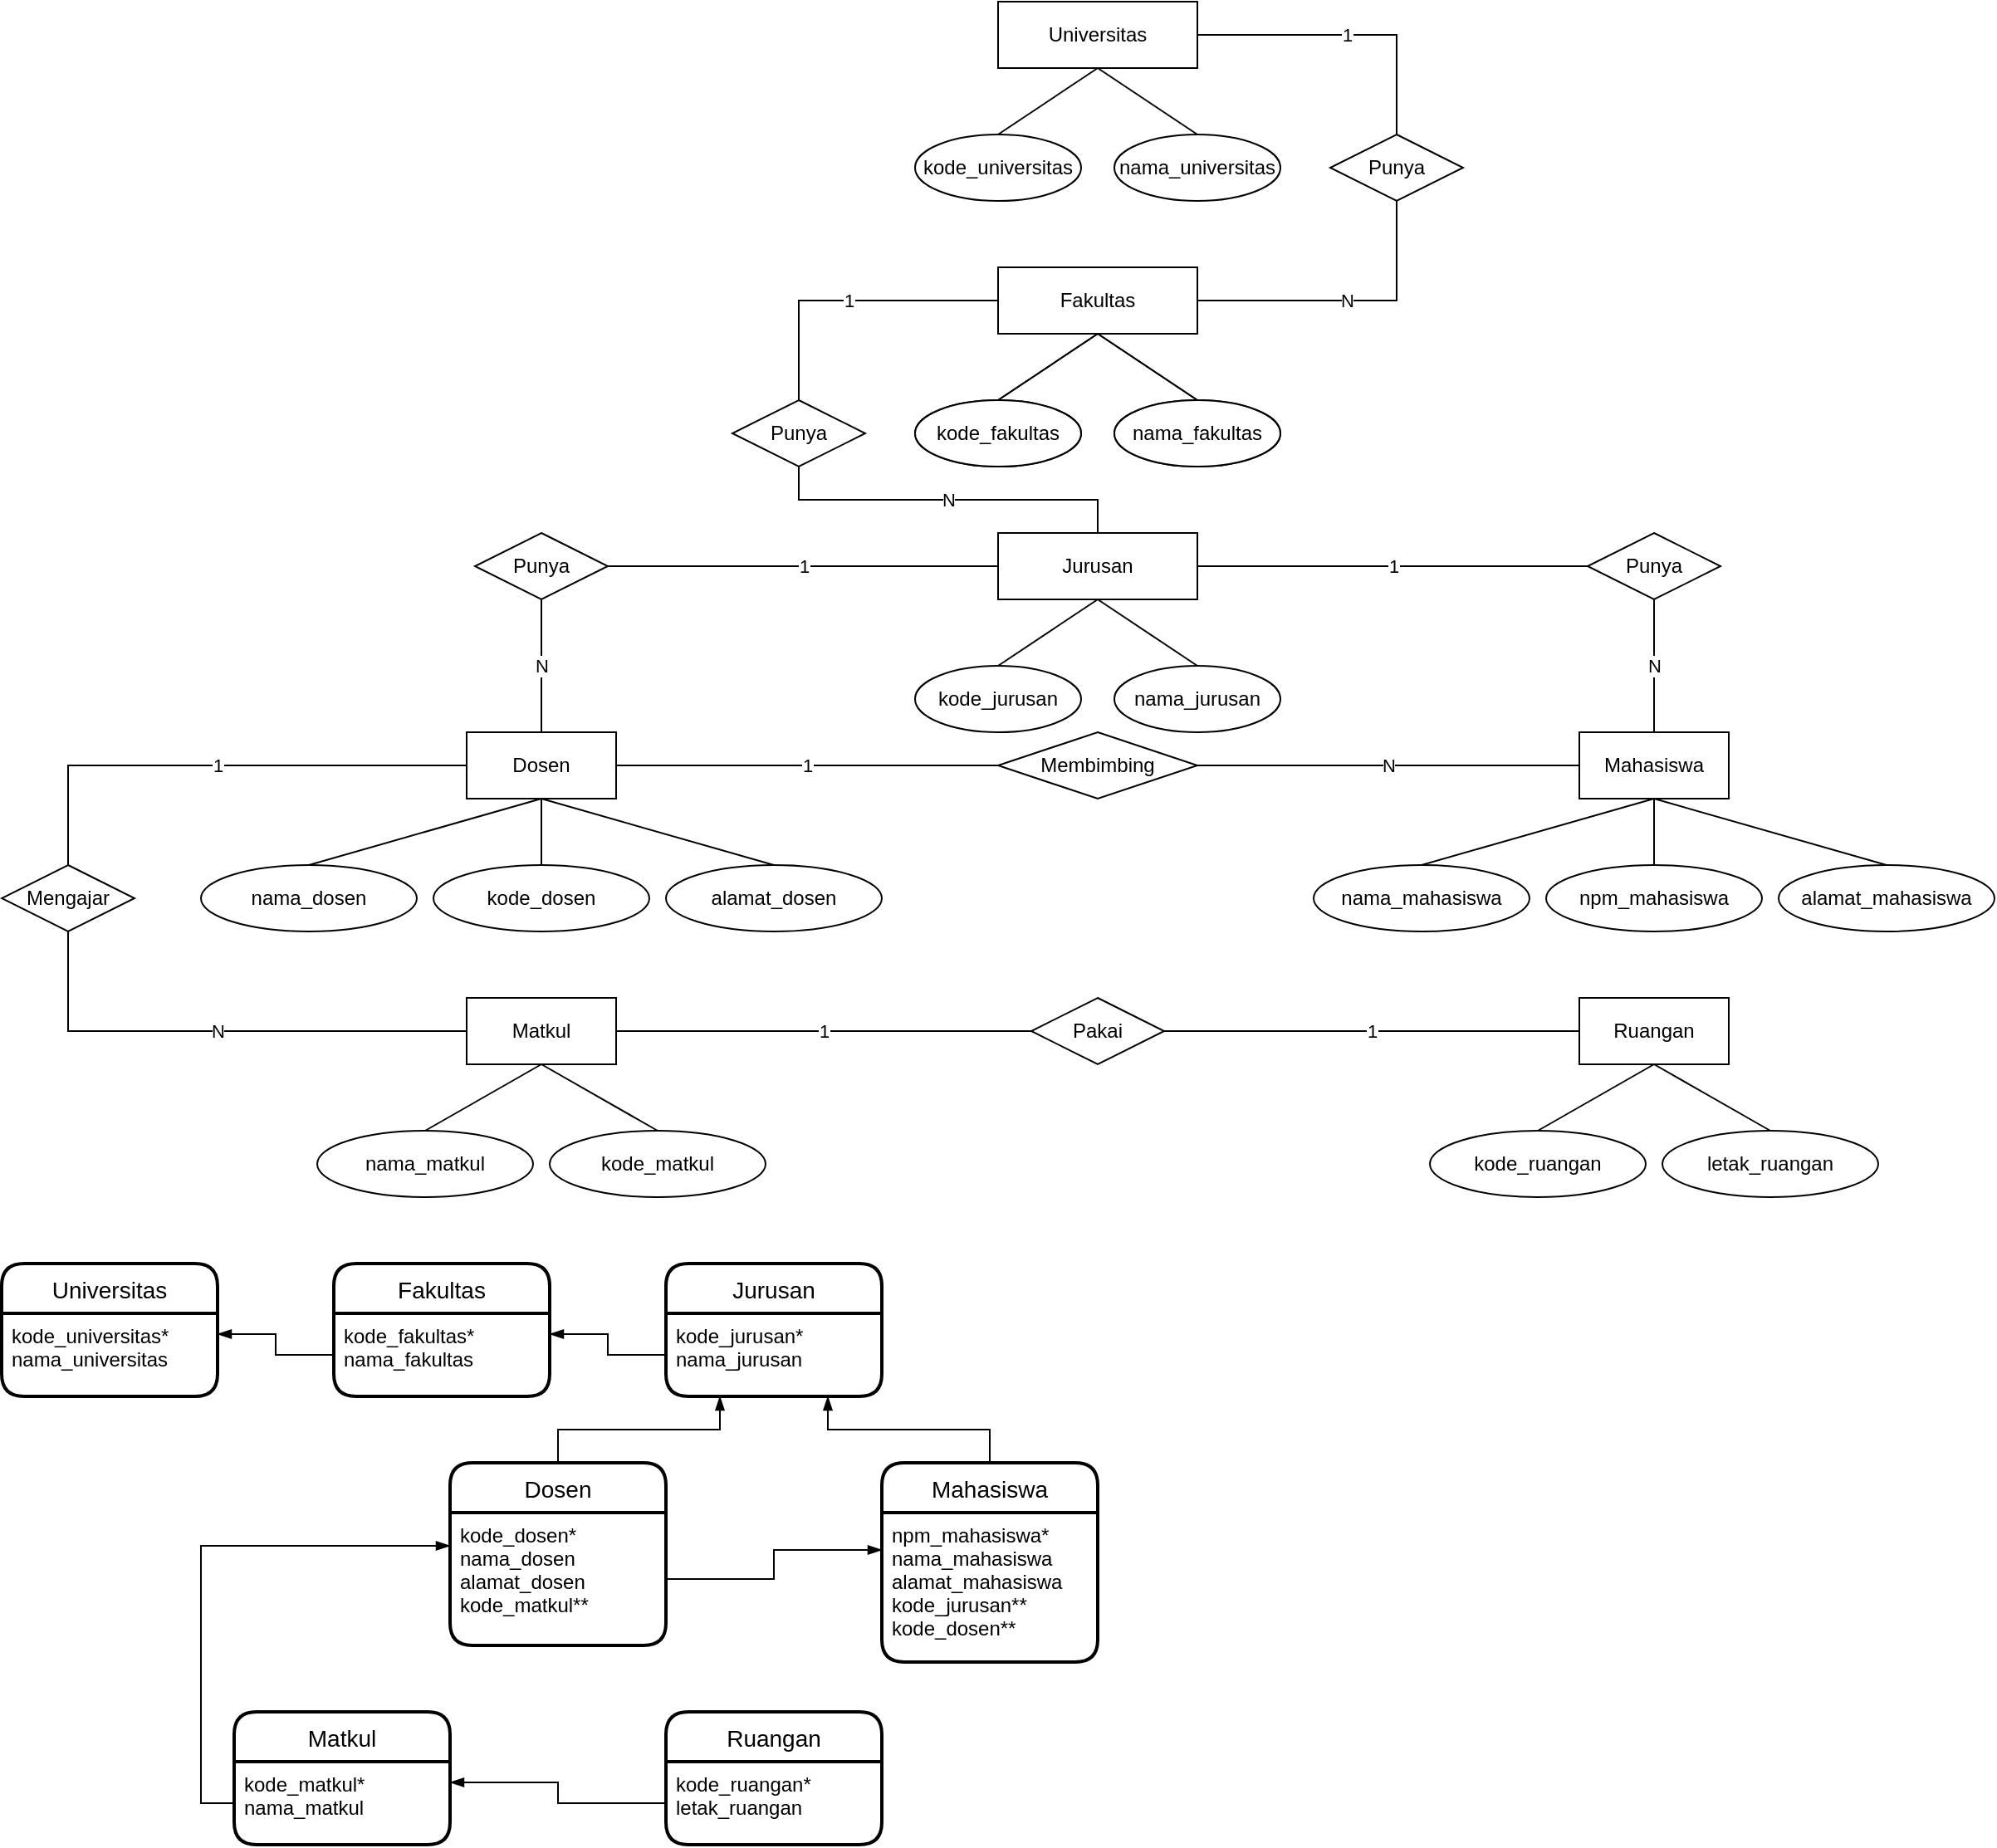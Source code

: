 <mxfile version="16.6.6" type="device"><diagram id="R2lEEEUBdFMjLlhIrx00" name="Page-1"><mxGraphModel dx="2148" dy="700" grid="1" gridSize="10" guides="1" tooltips="1" connect="1" arrows="1" fold="1" page="1" pageScale="1" pageWidth="850" pageHeight="1100" math="0" shadow="0" extFonts="Permanent Marker^https://fonts.googleapis.com/css?family=Permanent+Marker"><root><mxCell id="0"/><mxCell id="1" parent="0"/><mxCell id="WU5f_zGWsLrzpqr4RJWe-15" value="1" style="edgeStyle=orthogonalEdgeStyle;rounded=0;orthogonalLoop=1;jettySize=auto;html=1;exitX=1;exitY=0.5;exitDx=0;exitDy=0;entryX=0.5;entryY=0;entryDx=0;entryDy=0;endArrow=none;endFill=0;" edge="1" parent="1" source="WU5f_zGWsLrzpqr4RJWe-1" target="WU5f_zGWsLrzpqr4RJWe-9"><mxGeometry relative="1" as="geometry"/></mxCell><mxCell id="WU5f_zGWsLrzpqr4RJWe-1" value="Universitas" style="rounded=0;whiteSpace=wrap;html=1;" vertex="1" parent="1"><mxGeometry x="200" width="120" height="40" as="geometry"/></mxCell><mxCell id="WU5f_zGWsLrzpqr4RJWe-7" style="rounded=0;orthogonalLoop=1;jettySize=auto;html=1;exitX=0.5;exitY=0;exitDx=0;exitDy=0;entryX=0.5;entryY=1;entryDx=0;entryDy=0;endArrow=none;endFill=0;" edge="1" parent="1" source="WU5f_zGWsLrzpqr4RJWe-2" target="WU5f_zGWsLrzpqr4RJWe-1"><mxGeometry relative="1" as="geometry"/></mxCell><mxCell id="WU5f_zGWsLrzpqr4RJWe-2" value="kode_universitas" style="ellipse;whiteSpace=wrap;html=1;align=center;" vertex="1" parent="1"><mxGeometry x="150" y="80" width="100" height="40" as="geometry"/></mxCell><mxCell id="WU5f_zGWsLrzpqr4RJWe-8" style="edgeStyle=none;rounded=0;orthogonalLoop=1;jettySize=auto;html=1;exitX=0.5;exitY=0;exitDx=0;exitDy=0;endArrow=none;endFill=0;" edge="1" parent="1" source="WU5f_zGWsLrzpqr4RJWe-5"><mxGeometry relative="1" as="geometry"><mxPoint x="260" y="40" as="targetPoint"/></mxGeometry></mxCell><mxCell id="WU5f_zGWsLrzpqr4RJWe-5" value="nama_universitas" style="ellipse;whiteSpace=wrap;html=1;align=center;" vertex="1" parent="1"><mxGeometry x="270" y="80" width="100" height="40" as="geometry"/></mxCell><mxCell id="WU5f_zGWsLrzpqr4RJWe-16" value="N" style="edgeStyle=orthogonalEdgeStyle;rounded=0;orthogonalLoop=1;jettySize=auto;html=1;exitX=0.5;exitY=1;exitDx=0;exitDy=0;entryX=1;entryY=0.5;entryDx=0;entryDy=0;endArrow=none;endFill=0;" edge="1" parent="1" source="WU5f_zGWsLrzpqr4RJWe-9" target="WU5f_zGWsLrzpqr4RJWe-10"><mxGeometry relative="1" as="geometry"/></mxCell><mxCell id="WU5f_zGWsLrzpqr4RJWe-9" value="Punya" style="shape=rhombus;perimeter=rhombusPerimeter;whiteSpace=wrap;html=1;align=center;" vertex="1" parent="1"><mxGeometry x="400" y="80" width="80" height="40" as="geometry"/></mxCell><mxCell id="WU5f_zGWsLrzpqr4RJWe-10" value="Fakultas" style="rounded=0;whiteSpace=wrap;html=1;" vertex="1" parent="1"><mxGeometry x="200" y="160" width="120" height="40" as="geometry"/></mxCell><mxCell id="WU5f_zGWsLrzpqr4RJWe-11" style="rounded=0;orthogonalLoop=1;jettySize=auto;html=1;exitX=0.5;exitY=0;exitDx=0;exitDy=0;entryX=0.5;entryY=1;entryDx=0;entryDy=0;endArrow=none;endFill=0;" edge="1" parent="1" source="WU5f_zGWsLrzpqr4RJWe-12" target="WU5f_zGWsLrzpqr4RJWe-10"><mxGeometry relative="1" as="geometry"/></mxCell><mxCell id="WU5f_zGWsLrzpqr4RJWe-12" value="kode_fakultas" style="ellipse;whiteSpace=wrap;html=1;align=center;" vertex="1" parent="1"><mxGeometry x="150" y="240" width="100" height="40" as="geometry"/></mxCell><mxCell id="WU5f_zGWsLrzpqr4RJWe-13" style="edgeStyle=none;rounded=0;orthogonalLoop=1;jettySize=auto;html=1;exitX=0.5;exitY=0;exitDx=0;exitDy=0;endArrow=none;endFill=0;" edge="1" parent="1" source="WU5f_zGWsLrzpqr4RJWe-14"><mxGeometry relative="1" as="geometry"><mxPoint x="260" y="200" as="targetPoint"/></mxGeometry></mxCell><mxCell id="WU5f_zGWsLrzpqr4RJWe-14" value="nama_fakultas" style="ellipse;whiteSpace=wrap;html=1;align=center;" vertex="1" parent="1"><mxGeometry x="270" y="240" width="100" height="40" as="geometry"/></mxCell><mxCell id="WU5f_zGWsLrzpqr4RJWe-36" value="1" style="edgeStyle=orthogonalEdgeStyle;rounded=0;orthogonalLoop=1;jettySize=auto;html=1;exitX=0;exitY=0.5;exitDx=0;exitDy=0;entryX=0.5;entryY=0;entryDx=0;entryDy=0;endArrow=none;endFill=0;" edge="1" parent="1" source="WU5f_zGWsLrzpqr4RJWe-17" target="WU5f_zGWsLrzpqr4RJWe-34"><mxGeometry relative="1" as="geometry"/></mxCell><mxCell id="WU5f_zGWsLrzpqr4RJWe-17" value="Fakultas" style="rounded=0;whiteSpace=wrap;html=1;" vertex="1" parent="1"><mxGeometry x="200" y="160" width="120" height="40" as="geometry"/></mxCell><mxCell id="WU5f_zGWsLrzpqr4RJWe-18" style="rounded=0;orthogonalLoop=1;jettySize=auto;html=1;exitX=0.5;exitY=0;exitDx=0;exitDy=0;entryX=0.5;entryY=1;entryDx=0;entryDy=0;endArrow=none;endFill=0;" edge="1" parent="1" source="WU5f_zGWsLrzpqr4RJWe-19" target="WU5f_zGWsLrzpqr4RJWe-17"><mxGeometry relative="1" as="geometry"/></mxCell><mxCell id="WU5f_zGWsLrzpqr4RJWe-19" value="kode_fakultas" style="ellipse;whiteSpace=wrap;html=1;align=center;" vertex="1" parent="1"><mxGeometry x="150" y="240" width="100" height="40" as="geometry"/></mxCell><mxCell id="WU5f_zGWsLrzpqr4RJWe-20" style="edgeStyle=none;rounded=0;orthogonalLoop=1;jettySize=auto;html=1;exitX=0.5;exitY=0;exitDx=0;exitDy=0;endArrow=none;endFill=0;" edge="1" parent="1" source="WU5f_zGWsLrzpqr4RJWe-21"><mxGeometry relative="1" as="geometry"><mxPoint x="260" y="200" as="targetPoint"/></mxGeometry></mxCell><mxCell id="WU5f_zGWsLrzpqr4RJWe-21" value="nama_fakultas" style="ellipse;whiteSpace=wrap;html=1;align=center;" vertex="1" parent="1"><mxGeometry x="270" y="240" width="100" height="40" as="geometry"/></mxCell><mxCell id="WU5f_zGWsLrzpqr4RJWe-66" value="1" style="edgeStyle=orthogonalEdgeStyle;rounded=0;orthogonalLoop=1;jettySize=auto;html=1;exitX=1;exitY=0.5;exitDx=0;exitDy=0;entryX=0;entryY=0.5;entryDx=0;entryDy=0;endArrow=none;endFill=0;" edge="1" parent="1" source="WU5f_zGWsLrzpqr4RJWe-27" target="WU5f_zGWsLrzpqr4RJWe-65"><mxGeometry relative="1" as="geometry"/></mxCell><mxCell id="WU5f_zGWsLrzpqr4RJWe-27" value="Jurusan" style="rounded=0;whiteSpace=wrap;html=1;" vertex="1" parent="1"><mxGeometry x="200" y="320" width="120" height="40" as="geometry"/></mxCell><mxCell id="WU5f_zGWsLrzpqr4RJWe-28" style="rounded=0;orthogonalLoop=1;jettySize=auto;html=1;exitX=0.5;exitY=0;exitDx=0;exitDy=0;entryX=0.5;entryY=1;entryDx=0;entryDy=0;endArrow=none;endFill=0;" edge="1" parent="1" source="WU5f_zGWsLrzpqr4RJWe-29" target="WU5f_zGWsLrzpqr4RJWe-27"><mxGeometry relative="1" as="geometry"/></mxCell><mxCell id="WU5f_zGWsLrzpqr4RJWe-29" value="kode_jurusan" style="ellipse;whiteSpace=wrap;html=1;align=center;" vertex="1" parent="1"><mxGeometry x="150" y="400" width="100" height="40" as="geometry"/></mxCell><mxCell id="WU5f_zGWsLrzpqr4RJWe-30" style="edgeStyle=none;rounded=0;orthogonalLoop=1;jettySize=auto;html=1;exitX=0.5;exitY=0;exitDx=0;exitDy=0;endArrow=none;endFill=0;" edge="1" parent="1" source="WU5f_zGWsLrzpqr4RJWe-31"><mxGeometry relative="1" as="geometry"><mxPoint x="260" y="360" as="targetPoint"/></mxGeometry></mxCell><mxCell id="WU5f_zGWsLrzpqr4RJWe-31" value="nama_jurusan" style="ellipse;whiteSpace=wrap;html=1;align=center;" vertex="1" parent="1"><mxGeometry x="270" y="400" width="100" height="40" as="geometry"/></mxCell><mxCell id="WU5f_zGWsLrzpqr4RJWe-37" value="N" style="edgeStyle=orthogonalEdgeStyle;rounded=0;orthogonalLoop=1;jettySize=auto;html=1;exitX=0.5;exitY=1;exitDx=0;exitDy=0;entryX=0.5;entryY=0;entryDx=0;entryDy=0;endArrow=none;endFill=0;" edge="1" parent="1" source="WU5f_zGWsLrzpqr4RJWe-34" target="WU5f_zGWsLrzpqr4RJWe-27"><mxGeometry relative="1" as="geometry"/></mxCell><mxCell id="WU5f_zGWsLrzpqr4RJWe-34" value="Punya" style="shape=rhombus;perimeter=rhombusPerimeter;whiteSpace=wrap;html=1;align=center;" vertex="1" parent="1"><mxGeometry x="40" y="240" width="80" height="40" as="geometry"/></mxCell><mxCell id="WU5f_zGWsLrzpqr4RJWe-39" style="edgeStyle=none;curved=1;rounded=0;orthogonalLoop=1;jettySize=auto;html=1;exitX=0.5;exitY=1;exitDx=0;exitDy=0;entryX=0.5;entryY=0;entryDx=0;entryDy=0;endArrow=none;startSize=14;endSize=14;sourcePerimeterSpacing=8;targetPerimeterSpacing=8;endFill=0;" edge="1" parent="1" source="WU5f_zGWsLrzpqr4RJWe-42" target="WU5f_zGWsLrzpqr4RJWe-43"><mxGeometry relative="1" as="geometry"/></mxCell><mxCell id="WU5f_zGWsLrzpqr4RJWe-40" style="edgeStyle=none;curved=1;rounded=0;orthogonalLoop=1;jettySize=auto;html=1;exitX=0.5;exitY=1;exitDx=0;exitDy=0;entryX=0.5;entryY=0;entryDx=0;entryDy=0;endArrow=none;endFill=0;startSize=14;endSize=14;sourcePerimeterSpacing=8;targetPerimeterSpacing=8;" edge="1" parent="1" source="WU5f_zGWsLrzpqr4RJWe-42" target="WU5f_zGWsLrzpqr4RJWe-44"><mxGeometry relative="1" as="geometry"/></mxCell><mxCell id="WU5f_zGWsLrzpqr4RJWe-41" style="edgeStyle=none;curved=1;rounded=0;orthogonalLoop=1;jettySize=auto;html=1;exitX=0.5;exitY=1;exitDx=0;exitDy=0;entryX=0.5;entryY=0;entryDx=0;entryDy=0;endArrow=none;endFill=0;startSize=14;endSize=14;sourcePerimeterSpacing=8;targetPerimeterSpacing=8;" edge="1" parent="1" source="WU5f_zGWsLrzpqr4RJWe-42" target="WU5f_zGWsLrzpqr4RJWe-45"><mxGeometry relative="1" as="geometry"/></mxCell><mxCell id="WU5f_zGWsLrzpqr4RJWe-42" value="Mahasiswa" style="rounded=0;whiteSpace=wrap;html=1;hachureGap=4;" vertex="1" parent="1"><mxGeometry x="550" y="440" width="90" height="40" as="geometry"/></mxCell><mxCell id="WU5f_zGWsLrzpqr4RJWe-43" value="nama_mahasiswa" style="ellipse;whiteSpace=wrap;html=1;hachureGap=4;" vertex="1" parent="1"><mxGeometry x="390" y="520" width="130" height="40" as="geometry"/></mxCell><mxCell id="WU5f_zGWsLrzpqr4RJWe-44" value="npm_mahasiswa" style="ellipse;whiteSpace=wrap;html=1;hachureGap=4;" vertex="1" parent="1"><mxGeometry x="530" y="520" width="130" height="40" as="geometry"/></mxCell><mxCell id="WU5f_zGWsLrzpqr4RJWe-45" value="alamat_mahasiswa" style="ellipse;whiteSpace=wrap;html=1;hachureGap=4;" vertex="1" parent="1"><mxGeometry x="670" y="520" width="130" height="40" as="geometry"/></mxCell><mxCell id="WU5f_zGWsLrzpqr4RJWe-54" style="edgeStyle=none;curved=1;rounded=0;orthogonalLoop=1;jettySize=auto;html=1;exitX=0.5;exitY=1;exitDx=0;exitDy=0;entryX=0.5;entryY=0;entryDx=0;entryDy=0;endArrow=none;startSize=14;endSize=14;sourcePerimeterSpacing=8;targetPerimeterSpacing=8;endFill=0;" edge="1" parent="1" source="WU5f_zGWsLrzpqr4RJWe-57" target="WU5f_zGWsLrzpqr4RJWe-58"><mxGeometry relative="1" as="geometry"/></mxCell><mxCell id="WU5f_zGWsLrzpqr4RJWe-55" style="edgeStyle=none;curved=1;rounded=0;orthogonalLoop=1;jettySize=auto;html=1;exitX=0.5;exitY=1;exitDx=0;exitDy=0;entryX=0.5;entryY=0;entryDx=0;entryDy=0;endArrow=none;endFill=0;startSize=14;endSize=14;sourcePerimeterSpacing=8;targetPerimeterSpacing=8;" edge="1" parent="1" source="WU5f_zGWsLrzpqr4RJWe-57" target="WU5f_zGWsLrzpqr4RJWe-59"><mxGeometry relative="1" as="geometry"/></mxCell><mxCell id="WU5f_zGWsLrzpqr4RJWe-56" style="edgeStyle=none;curved=1;rounded=0;orthogonalLoop=1;jettySize=auto;html=1;exitX=0.5;exitY=1;exitDx=0;exitDy=0;entryX=0.5;entryY=0;entryDx=0;entryDy=0;endArrow=none;endFill=0;startSize=14;endSize=14;sourcePerimeterSpacing=8;targetPerimeterSpacing=8;" edge="1" parent="1" source="WU5f_zGWsLrzpqr4RJWe-57" target="WU5f_zGWsLrzpqr4RJWe-60"><mxGeometry relative="1" as="geometry"/></mxCell><mxCell id="WU5f_zGWsLrzpqr4RJWe-69" value="1" style="edgeStyle=orthogonalEdgeStyle;rounded=0;orthogonalLoop=1;jettySize=auto;html=1;exitX=1;exitY=0.5;exitDx=0;exitDy=0;entryX=0;entryY=0.5;entryDx=0;entryDy=0;endArrow=none;endFill=0;" edge="1" parent="1" source="WU5f_zGWsLrzpqr4RJWe-57" target="WU5f_zGWsLrzpqr4RJWe-68"><mxGeometry relative="1" as="geometry"/></mxCell><mxCell id="WU5f_zGWsLrzpqr4RJWe-80" value="1" style="edgeStyle=orthogonalEdgeStyle;rounded=0;orthogonalLoop=1;jettySize=auto;html=1;exitX=0;exitY=0.5;exitDx=0;exitDy=0;entryX=0.5;entryY=0;entryDx=0;entryDy=0;endArrow=none;endFill=0;" edge="1" parent="1" source="WU5f_zGWsLrzpqr4RJWe-57" target="WU5f_zGWsLrzpqr4RJWe-71"><mxGeometry relative="1" as="geometry"/></mxCell><mxCell id="WU5f_zGWsLrzpqr4RJWe-57" value="Dosen" style="rounded=0;whiteSpace=wrap;html=1;hachureGap=4;" vertex="1" parent="1"><mxGeometry x="-120" y="440" width="90" height="40" as="geometry"/></mxCell><mxCell id="WU5f_zGWsLrzpqr4RJWe-58" value="nama_dosen" style="ellipse;whiteSpace=wrap;html=1;hachureGap=4;" vertex="1" parent="1"><mxGeometry x="-280" y="520" width="130" height="40" as="geometry"/></mxCell><mxCell id="WU5f_zGWsLrzpqr4RJWe-59" value="kode_dosen" style="ellipse;whiteSpace=wrap;html=1;hachureGap=4;" vertex="1" parent="1"><mxGeometry x="-140" y="520" width="130" height="40" as="geometry"/></mxCell><mxCell id="WU5f_zGWsLrzpqr4RJWe-60" value="alamat_dosen" style="ellipse;whiteSpace=wrap;html=1;hachureGap=4;" vertex="1" parent="1"><mxGeometry y="520" width="130" height="40" as="geometry"/></mxCell><mxCell id="WU5f_zGWsLrzpqr4RJWe-62" value="1" style="edgeStyle=orthogonalEdgeStyle;rounded=0;orthogonalLoop=1;jettySize=auto;html=1;exitX=1;exitY=0.5;exitDx=0;exitDy=0;entryX=0;entryY=0.5;entryDx=0;entryDy=0;endArrow=none;endFill=0;" edge="1" parent="1" source="WU5f_zGWsLrzpqr4RJWe-61" target="WU5f_zGWsLrzpqr4RJWe-27"><mxGeometry relative="1" as="geometry"/></mxCell><mxCell id="WU5f_zGWsLrzpqr4RJWe-63" value="N" style="edgeStyle=orthogonalEdgeStyle;rounded=0;orthogonalLoop=1;jettySize=auto;html=1;exitX=0.5;exitY=1;exitDx=0;exitDy=0;entryX=0.5;entryY=0;entryDx=0;entryDy=0;endArrow=none;endFill=0;" edge="1" parent="1" source="WU5f_zGWsLrzpqr4RJWe-61" target="WU5f_zGWsLrzpqr4RJWe-57"><mxGeometry relative="1" as="geometry"/></mxCell><mxCell id="WU5f_zGWsLrzpqr4RJWe-61" value="Punya" style="shape=rhombus;perimeter=rhombusPerimeter;whiteSpace=wrap;html=1;align=center;" vertex="1" parent="1"><mxGeometry x="-115" y="320" width="80" height="40" as="geometry"/></mxCell><mxCell id="WU5f_zGWsLrzpqr4RJWe-67" value="N" style="edgeStyle=orthogonalEdgeStyle;rounded=0;orthogonalLoop=1;jettySize=auto;html=1;exitX=0.5;exitY=1;exitDx=0;exitDy=0;entryX=0.5;entryY=0;entryDx=0;entryDy=0;endArrow=none;endFill=0;" edge="1" parent="1" source="WU5f_zGWsLrzpqr4RJWe-65" target="WU5f_zGWsLrzpqr4RJWe-42"><mxGeometry relative="1" as="geometry"/></mxCell><mxCell id="WU5f_zGWsLrzpqr4RJWe-65" value="Punya" style="shape=rhombus;perimeter=rhombusPerimeter;whiteSpace=wrap;html=1;align=center;" vertex="1" parent="1"><mxGeometry x="555" y="320" width="80" height="40" as="geometry"/></mxCell><mxCell id="WU5f_zGWsLrzpqr4RJWe-70" value="N" style="edgeStyle=orthogonalEdgeStyle;rounded=0;orthogonalLoop=1;jettySize=auto;html=1;exitX=1;exitY=0.5;exitDx=0;exitDy=0;entryX=0;entryY=0.5;entryDx=0;entryDy=0;endArrow=none;endFill=0;" edge="1" parent="1" source="WU5f_zGWsLrzpqr4RJWe-68" target="WU5f_zGWsLrzpqr4RJWe-42"><mxGeometry relative="1" as="geometry"/></mxCell><mxCell id="WU5f_zGWsLrzpqr4RJWe-68" value="Membimbing" style="shape=rhombus;perimeter=rhombusPerimeter;whiteSpace=wrap;html=1;align=center;" vertex="1" parent="1"><mxGeometry x="200" y="440" width="120" height="40" as="geometry"/></mxCell><mxCell id="WU5f_zGWsLrzpqr4RJWe-81" value="N" style="edgeStyle=orthogonalEdgeStyle;rounded=0;orthogonalLoop=1;jettySize=auto;html=1;exitX=0.5;exitY=1;exitDx=0;exitDy=0;entryX=0;entryY=0.5;entryDx=0;entryDy=0;endArrow=none;endFill=0;" edge="1" parent="1" source="WU5f_zGWsLrzpqr4RJWe-71" target="WU5f_zGWsLrzpqr4RJWe-75"><mxGeometry relative="1" as="geometry"/></mxCell><mxCell id="WU5f_zGWsLrzpqr4RJWe-71" value="Mengajar" style="shape=rhombus;perimeter=rhombusPerimeter;whiteSpace=wrap;html=1;align=center;" vertex="1" parent="1"><mxGeometry x="-400" y="520" width="80" height="40" as="geometry"/></mxCell><mxCell id="WU5f_zGWsLrzpqr4RJWe-72" style="edgeStyle=none;curved=1;rounded=0;orthogonalLoop=1;jettySize=auto;html=1;exitX=0.5;exitY=1;exitDx=0;exitDy=0;entryX=0.5;entryY=0;entryDx=0;entryDy=0;endArrow=none;startSize=14;endSize=14;sourcePerimeterSpacing=8;targetPerimeterSpacing=8;endFill=0;" edge="1" parent="1" source="WU5f_zGWsLrzpqr4RJWe-75" target="WU5f_zGWsLrzpqr4RJWe-76"><mxGeometry relative="1" as="geometry"/></mxCell><mxCell id="WU5f_zGWsLrzpqr4RJWe-73" style="edgeStyle=none;curved=1;rounded=0;orthogonalLoop=1;jettySize=auto;html=1;exitX=0.5;exitY=1;exitDx=0;exitDy=0;entryX=0.5;entryY=0;entryDx=0;entryDy=0;endArrow=none;endFill=0;startSize=14;endSize=14;sourcePerimeterSpacing=8;targetPerimeterSpacing=8;" edge="1" parent="1" source="WU5f_zGWsLrzpqr4RJWe-75" target="WU5f_zGWsLrzpqr4RJWe-77"><mxGeometry relative="1" as="geometry"/></mxCell><mxCell id="WU5f_zGWsLrzpqr4RJWe-89" value="1" style="edgeStyle=orthogonalEdgeStyle;rounded=0;orthogonalLoop=1;jettySize=auto;html=1;exitX=1;exitY=0.5;exitDx=0;exitDy=0;entryX=0;entryY=0.5;entryDx=0;entryDy=0;endArrow=none;endFill=0;" edge="1" parent="1" source="WU5f_zGWsLrzpqr4RJWe-75" target="WU5f_zGWsLrzpqr4RJWe-82"><mxGeometry relative="1" as="geometry"/></mxCell><mxCell id="WU5f_zGWsLrzpqr4RJWe-75" value="Matkul" style="rounded=0;whiteSpace=wrap;html=1;hachureGap=4;" vertex="1" parent="1"><mxGeometry x="-120" y="600" width="90" height="40" as="geometry"/></mxCell><mxCell id="WU5f_zGWsLrzpqr4RJWe-76" value="nama_matkul" style="ellipse;whiteSpace=wrap;html=1;hachureGap=4;" vertex="1" parent="1"><mxGeometry x="-210" y="680" width="130" height="40" as="geometry"/></mxCell><mxCell id="WU5f_zGWsLrzpqr4RJWe-77" value="kode_matkul" style="ellipse;whiteSpace=wrap;html=1;hachureGap=4;" vertex="1" parent="1"><mxGeometry x="-70" y="680" width="130" height="40" as="geometry"/></mxCell><mxCell id="WU5f_zGWsLrzpqr4RJWe-90" value="1" style="edgeStyle=orthogonalEdgeStyle;rounded=0;orthogonalLoop=1;jettySize=auto;html=1;exitX=1;exitY=0.5;exitDx=0;exitDy=0;entryX=0;entryY=0.5;entryDx=0;entryDy=0;endArrow=none;endFill=0;" edge="1" parent="1" source="WU5f_zGWsLrzpqr4RJWe-82" target="WU5f_zGWsLrzpqr4RJWe-86"><mxGeometry relative="1" as="geometry"/></mxCell><mxCell id="WU5f_zGWsLrzpqr4RJWe-82" value="Pakai" style="shape=rhombus;perimeter=rhombusPerimeter;whiteSpace=wrap;html=1;align=center;" vertex="1" parent="1"><mxGeometry x="220" y="600" width="80" height="40" as="geometry"/></mxCell><mxCell id="WU5f_zGWsLrzpqr4RJWe-84" style="edgeStyle=none;curved=1;rounded=0;orthogonalLoop=1;jettySize=auto;html=1;exitX=0.5;exitY=1;exitDx=0;exitDy=0;entryX=0.5;entryY=0;entryDx=0;entryDy=0;endArrow=none;startSize=14;endSize=14;sourcePerimeterSpacing=8;targetPerimeterSpacing=8;endFill=0;" edge="1" parent="1" source="WU5f_zGWsLrzpqr4RJWe-86" target="WU5f_zGWsLrzpqr4RJWe-87"><mxGeometry relative="1" as="geometry"/></mxCell><mxCell id="WU5f_zGWsLrzpqr4RJWe-85" style="edgeStyle=none;curved=1;rounded=0;orthogonalLoop=1;jettySize=auto;html=1;exitX=0.5;exitY=1;exitDx=0;exitDy=0;entryX=0.5;entryY=0;entryDx=0;entryDy=0;endArrow=none;endFill=0;startSize=14;endSize=14;sourcePerimeterSpacing=8;targetPerimeterSpacing=8;" edge="1" parent="1" source="WU5f_zGWsLrzpqr4RJWe-86" target="WU5f_zGWsLrzpqr4RJWe-88"><mxGeometry relative="1" as="geometry"/></mxCell><mxCell id="WU5f_zGWsLrzpqr4RJWe-86" value="Ruangan" style="rounded=0;whiteSpace=wrap;html=1;hachureGap=4;" vertex="1" parent="1"><mxGeometry x="550" y="600" width="90" height="40" as="geometry"/></mxCell><mxCell id="WU5f_zGWsLrzpqr4RJWe-87" value="kode_ruangan" style="ellipse;whiteSpace=wrap;html=1;hachureGap=4;" vertex="1" parent="1"><mxGeometry x="460" y="680" width="130" height="40" as="geometry"/></mxCell><mxCell id="WU5f_zGWsLrzpqr4RJWe-88" value="letak_ruangan" style="ellipse;whiteSpace=wrap;html=1;hachureGap=4;" vertex="1" parent="1"><mxGeometry x="600" y="680" width="130" height="40" as="geometry"/></mxCell><mxCell id="WU5f_zGWsLrzpqr4RJWe-91" value="Universitas" style="swimlane;childLayout=stackLayout;horizontal=1;startSize=30;horizontalStack=0;rounded=1;fontSize=14;fontStyle=0;strokeWidth=2;resizeParent=0;resizeLast=1;shadow=0;dashed=0;align=center;hachureGap=4;" vertex="1" parent="1"><mxGeometry x="-400" y="760" width="130" height="80" as="geometry"/></mxCell><mxCell id="WU5f_zGWsLrzpqr4RJWe-92" value="kode_universitas*&#10;nama_universitas" style="align=left;strokeColor=none;fillColor=none;spacingLeft=4;fontSize=12;verticalAlign=top;resizable=0;rotatable=0;part=1;hachureGap=4;" vertex="1" parent="WU5f_zGWsLrzpqr4RJWe-91"><mxGeometry y="30" width="130" height="50" as="geometry"/></mxCell><mxCell id="WU5f_zGWsLrzpqr4RJWe-93" value="Fakultas" style="swimlane;childLayout=stackLayout;horizontal=1;startSize=30;horizontalStack=0;rounded=1;fontSize=14;fontStyle=0;strokeWidth=2;resizeParent=0;resizeLast=1;shadow=0;dashed=0;align=center;hachureGap=4;" vertex="1" parent="1"><mxGeometry x="-200" y="760" width="130" height="80" as="geometry"/></mxCell><mxCell id="WU5f_zGWsLrzpqr4RJWe-94" value="kode_fakultas*&#10;nama_fakultas" style="align=left;strokeColor=none;fillColor=none;spacingLeft=4;fontSize=12;verticalAlign=top;resizable=0;rotatable=0;part=1;hachureGap=4;" vertex="1" parent="WU5f_zGWsLrzpqr4RJWe-93"><mxGeometry y="30" width="130" height="50" as="geometry"/></mxCell><mxCell id="WU5f_zGWsLrzpqr4RJWe-95" value="Jurusan" style="swimlane;childLayout=stackLayout;horizontal=1;startSize=30;horizontalStack=0;rounded=1;fontSize=14;fontStyle=0;strokeWidth=2;resizeParent=0;resizeLast=1;shadow=0;dashed=0;align=center;hachureGap=4;" vertex="1" parent="1"><mxGeometry y="760" width="130" height="80" as="geometry"/></mxCell><mxCell id="WU5f_zGWsLrzpqr4RJWe-96" value="kode_jurusan*&#10;nama_jurusan" style="align=left;strokeColor=none;fillColor=none;spacingLeft=4;fontSize=12;verticalAlign=top;resizable=0;rotatable=0;part=1;hachureGap=4;" vertex="1" parent="WU5f_zGWsLrzpqr4RJWe-95"><mxGeometry y="30" width="130" height="50" as="geometry"/></mxCell><mxCell id="WU5f_zGWsLrzpqr4RJWe-109" style="edgeStyle=orthogonalEdgeStyle;rounded=0;orthogonalLoop=1;jettySize=auto;html=1;exitX=0.5;exitY=0;exitDx=0;exitDy=0;entryX=0.75;entryY=1;entryDx=0;entryDy=0;endArrow=blockThin;endFill=1;" edge="1" parent="1" source="WU5f_zGWsLrzpqr4RJWe-97" target="WU5f_zGWsLrzpqr4RJWe-96"><mxGeometry relative="1" as="geometry"/></mxCell><mxCell id="WU5f_zGWsLrzpqr4RJWe-97" value="Mahasiswa" style="swimlane;childLayout=stackLayout;horizontal=1;startSize=30;horizontalStack=0;rounded=1;fontSize=14;fontStyle=0;strokeWidth=2;resizeParent=0;resizeLast=1;shadow=0;dashed=0;align=center;hachureGap=4;" vertex="1" parent="1"><mxGeometry x="130" y="880" width="130" height="120" as="geometry"/></mxCell><mxCell id="WU5f_zGWsLrzpqr4RJWe-98" value="npm_mahasiswa*&#10;nama_mahasiswa&#10;alamat_mahasiswa&#10;kode_jurusan**&#10;kode_dosen**" style="align=left;strokeColor=none;fillColor=none;spacingLeft=4;fontSize=12;verticalAlign=top;resizable=0;rotatable=0;part=1;hachureGap=4;" vertex="1" parent="WU5f_zGWsLrzpqr4RJWe-97"><mxGeometry y="30" width="130" height="90" as="geometry"/></mxCell><mxCell id="WU5f_zGWsLrzpqr4RJWe-110" style="edgeStyle=orthogonalEdgeStyle;rounded=0;orthogonalLoop=1;jettySize=auto;html=1;exitX=0.5;exitY=0;exitDx=0;exitDy=0;entryX=0.25;entryY=1;entryDx=0;entryDy=0;endArrow=blockThin;endFill=1;" edge="1" parent="1" source="WU5f_zGWsLrzpqr4RJWe-99" target="WU5f_zGWsLrzpqr4RJWe-96"><mxGeometry relative="1" as="geometry"/></mxCell><mxCell id="WU5f_zGWsLrzpqr4RJWe-99" value="Dosen" style="swimlane;childLayout=stackLayout;horizontal=1;startSize=30;horizontalStack=0;rounded=1;fontSize=14;fontStyle=0;strokeWidth=2;resizeParent=0;resizeLast=1;shadow=0;dashed=0;align=center;hachureGap=4;" vertex="1" parent="1"><mxGeometry x="-130" y="880" width="130" height="110" as="geometry"/></mxCell><mxCell id="WU5f_zGWsLrzpqr4RJWe-100" value="kode_dosen*&#10;nama_dosen&#10;alamat_dosen&#10;kode_matkul**" style="align=left;strokeColor=none;fillColor=none;spacingLeft=4;fontSize=12;verticalAlign=top;resizable=0;rotatable=0;part=1;hachureGap=4;" vertex="1" parent="WU5f_zGWsLrzpqr4RJWe-99"><mxGeometry y="30" width="130" height="80" as="geometry"/></mxCell><mxCell id="WU5f_zGWsLrzpqr4RJWe-101" value="Matkul" style="swimlane;childLayout=stackLayout;horizontal=1;startSize=30;horizontalStack=0;rounded=1;fontSize=14;fontStyle=0;strokeWidth=2;resizeParent=0;resizeLast=1;shadow=0;dashed=0;align=center;hachureGap=4;" vertex="1" parent="1"><mxGeometry x="-260" y="1030" width="130" height="80" as="geometry"/></mxCell><mxCell id="WU5f_zGWsLrzpqr4RJWe-102" value="kode_matkul*&#10;nama_matkul" style="align=left;strokeColor=none;fillColor=none;spacingLeft=4;fontSize=12;verticalAlign=top;resizable=0;rotatable=0;part=1;hachureGap=4;" vertex="1" parent="WU5f_zGWsLrzpqr4RJWe-101"><mxGeometry y="30" width="130" height="50" as="geometry"/></mxCell><mxCell id="WU5f_zGWsLrzpqr4RJWe-103" value="Ruangan" style="swimlane;childLayout=stackLayout;horizontal=1;startSize=30;horizontalStack=0;rounded=1;fontSize=14;fontStyle=0;strokeWidth=2;resizeParent=0;resizeLast=1;shadow=0;dashed=0;align=center;hachureGap=4;" vertex="1" parent="1"><mxGeometry y="1030" width="130" height="80" as="geometry"/></mxCell><mxCell id="WU5f_zGWsLrzpqr4RJWe-104" value="kode_ruangan*&#10;letak_ruangan" style="align=left;strokeColor=none;fillColor=none;spacingLeft=4;fontSize=12;verticalAlign=top;resizable=0;rotatable=0;part=1;hachureGap=4;" vertex="1" parent="WU5f_zGWsLrzpqr4RJWe-103"><mxGeometry y="30" width="130" height="50" as="geometry"/></mxCell><mxCell id="WU5f_zGWsLrzpqr4RJWe-106" style="edgeStyle=orthogonalEdgeStyle;rounded=0;orthogonalLoop=1;jettySize=auto;html=1;exitX=0;exitY=0.5;exitDx=0;exitDy=0;entryX=1;entryY=0.25;entryDx=0;entryDy=0;endArrow=blockThin;endFill=1;" edge="1" parent="1" source="WU5f_zGWsLrzpqr4RJWe-104" target="WU5f_zGWsLrzpqr4RJWe-102"><mxGeometry relative="1" as="geometry"/></mxCell><mxCell id="WU5f_zGWsLrzpqr4RJWe-107" style="edgeStyle=orthogonalEdgeStyle;rounded=0;orthogonalLoop=1;jettySize=auto;html=1;exitX=0;exitY=0.5;exitDx=0;exitDy=0;entryX=0;entryY=0.25;entryDx=0;entryDy=0;endArrow=blockThin;endFill=1;" edge="1" parent="1" source="WU5f_zGWsLrzpqr4RJWe-102" target="WU5f_zGWsLrzpqr4RJWe-100"><mxGeometry relative="1" as="geometry"/></mxCell><mxCell id="WU5f_zGWsLrzpqr4RJWe-108" style="edgeStyle=orthogonalEdgeStyle;rounded=0;orthogonalLoop=1;jettySize=auto;html=1;exitX=1;exitY=0.5;exitDx=0;exitDy=0;entryX=0;entryY=0.25;entryDx=0;entryDy=0;endArrow=blockThin;endFill=1;" edge="1" parent="1" source="WU5f_zGWsLrzpqr4RJWe-100" target="WU5f_zGWsLrzpqr4RJWe-98"><mxGeometry relative="1" as="geometry"/></mxCell><mxCell id="WU5f_zGWsLrzpqr4RJWe-111" style="edgeStyle=orthogonalEdgeStyle;rounded=0;orthogonalLoop=1;jettySize=auto;html=1;exitX=0;exitY=0.5;exitDx=0;exitDy=0;entryX=1;entryY=0.25;entryDx=0;entryDy=0;endArrow=blockThin;endFill=1;" edge="1" parent="1" source="WU5f_zGWsLrzpqr4RJWe-96" target="WU5f_zGWsLrzpqr4RJWe-94"><mxGeometry relative="1" as="geometry"/></mxCell><mxCell id="WU5f_zGWsLrzpqr4RJWe-112" style="edgeStyle=orthogonalEdgeStyle;rounded=0;orthogonalLoop=1;jettySize=auto;html=1;exitX=0;exitY=0.5;exitDx=0;exitDy=0;entryX=1;entryY=0.25;entryDx=0;entryDy=0;endArrow=blockThin;endFill=1;" edge="1" parent="1" source="WU5f_zGWsLrzpqr4RJWe-94" target="WU5f_zGWsLrzpqr4RJWe-92"><mxGeometry relative="1" as="geometry"/></mxCell></root></mxGraphModel></diagram></mxfile>